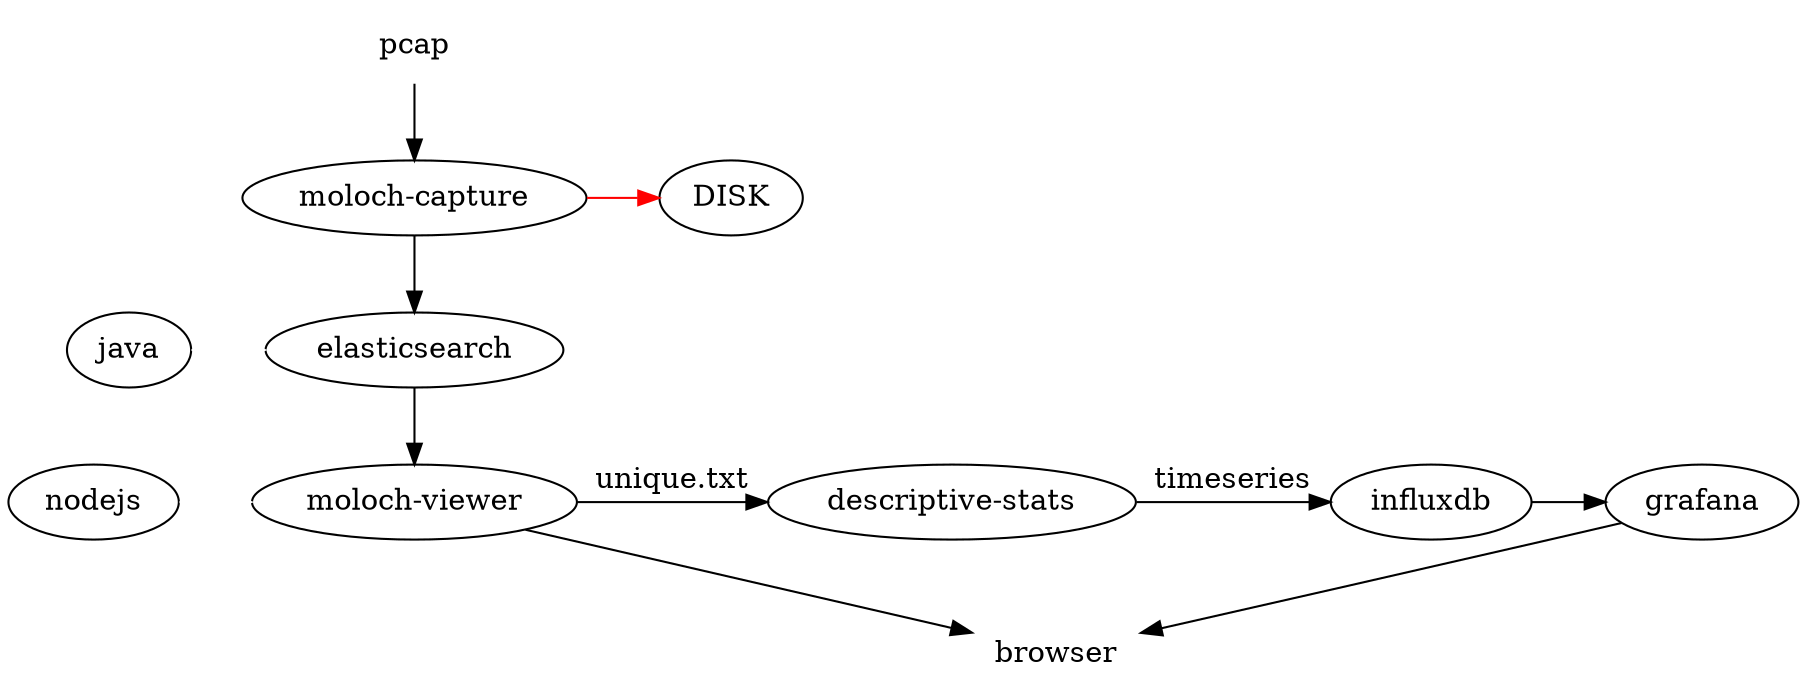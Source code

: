 
digraph minimal_moloch {
"pcap" [color=white]
"pcap" -> "moloch-capture" -> "elasticsearch" -> "moloch-viewer" -> "browser"
"browser" [color=white]
"moloch-capture" -> DISK [color=red]
{rank=same; "moloch-capture" DISK}
"java" -> "elasticsearch" [color="white"]
{rank=same; java elasticsearch}
"nodejs" -> "moloch-viewer" [color="white"]
{rank=same "nodejs" "moloch-viewer" "descriptive-stats" influxdb grafana}
"moloch-viewer" -> "descriptive-stats" [label="unique.txt"]
"descriptive-stats" -> influxdb [label="timeseries"]
influxdb -> grafana -> browser
}
